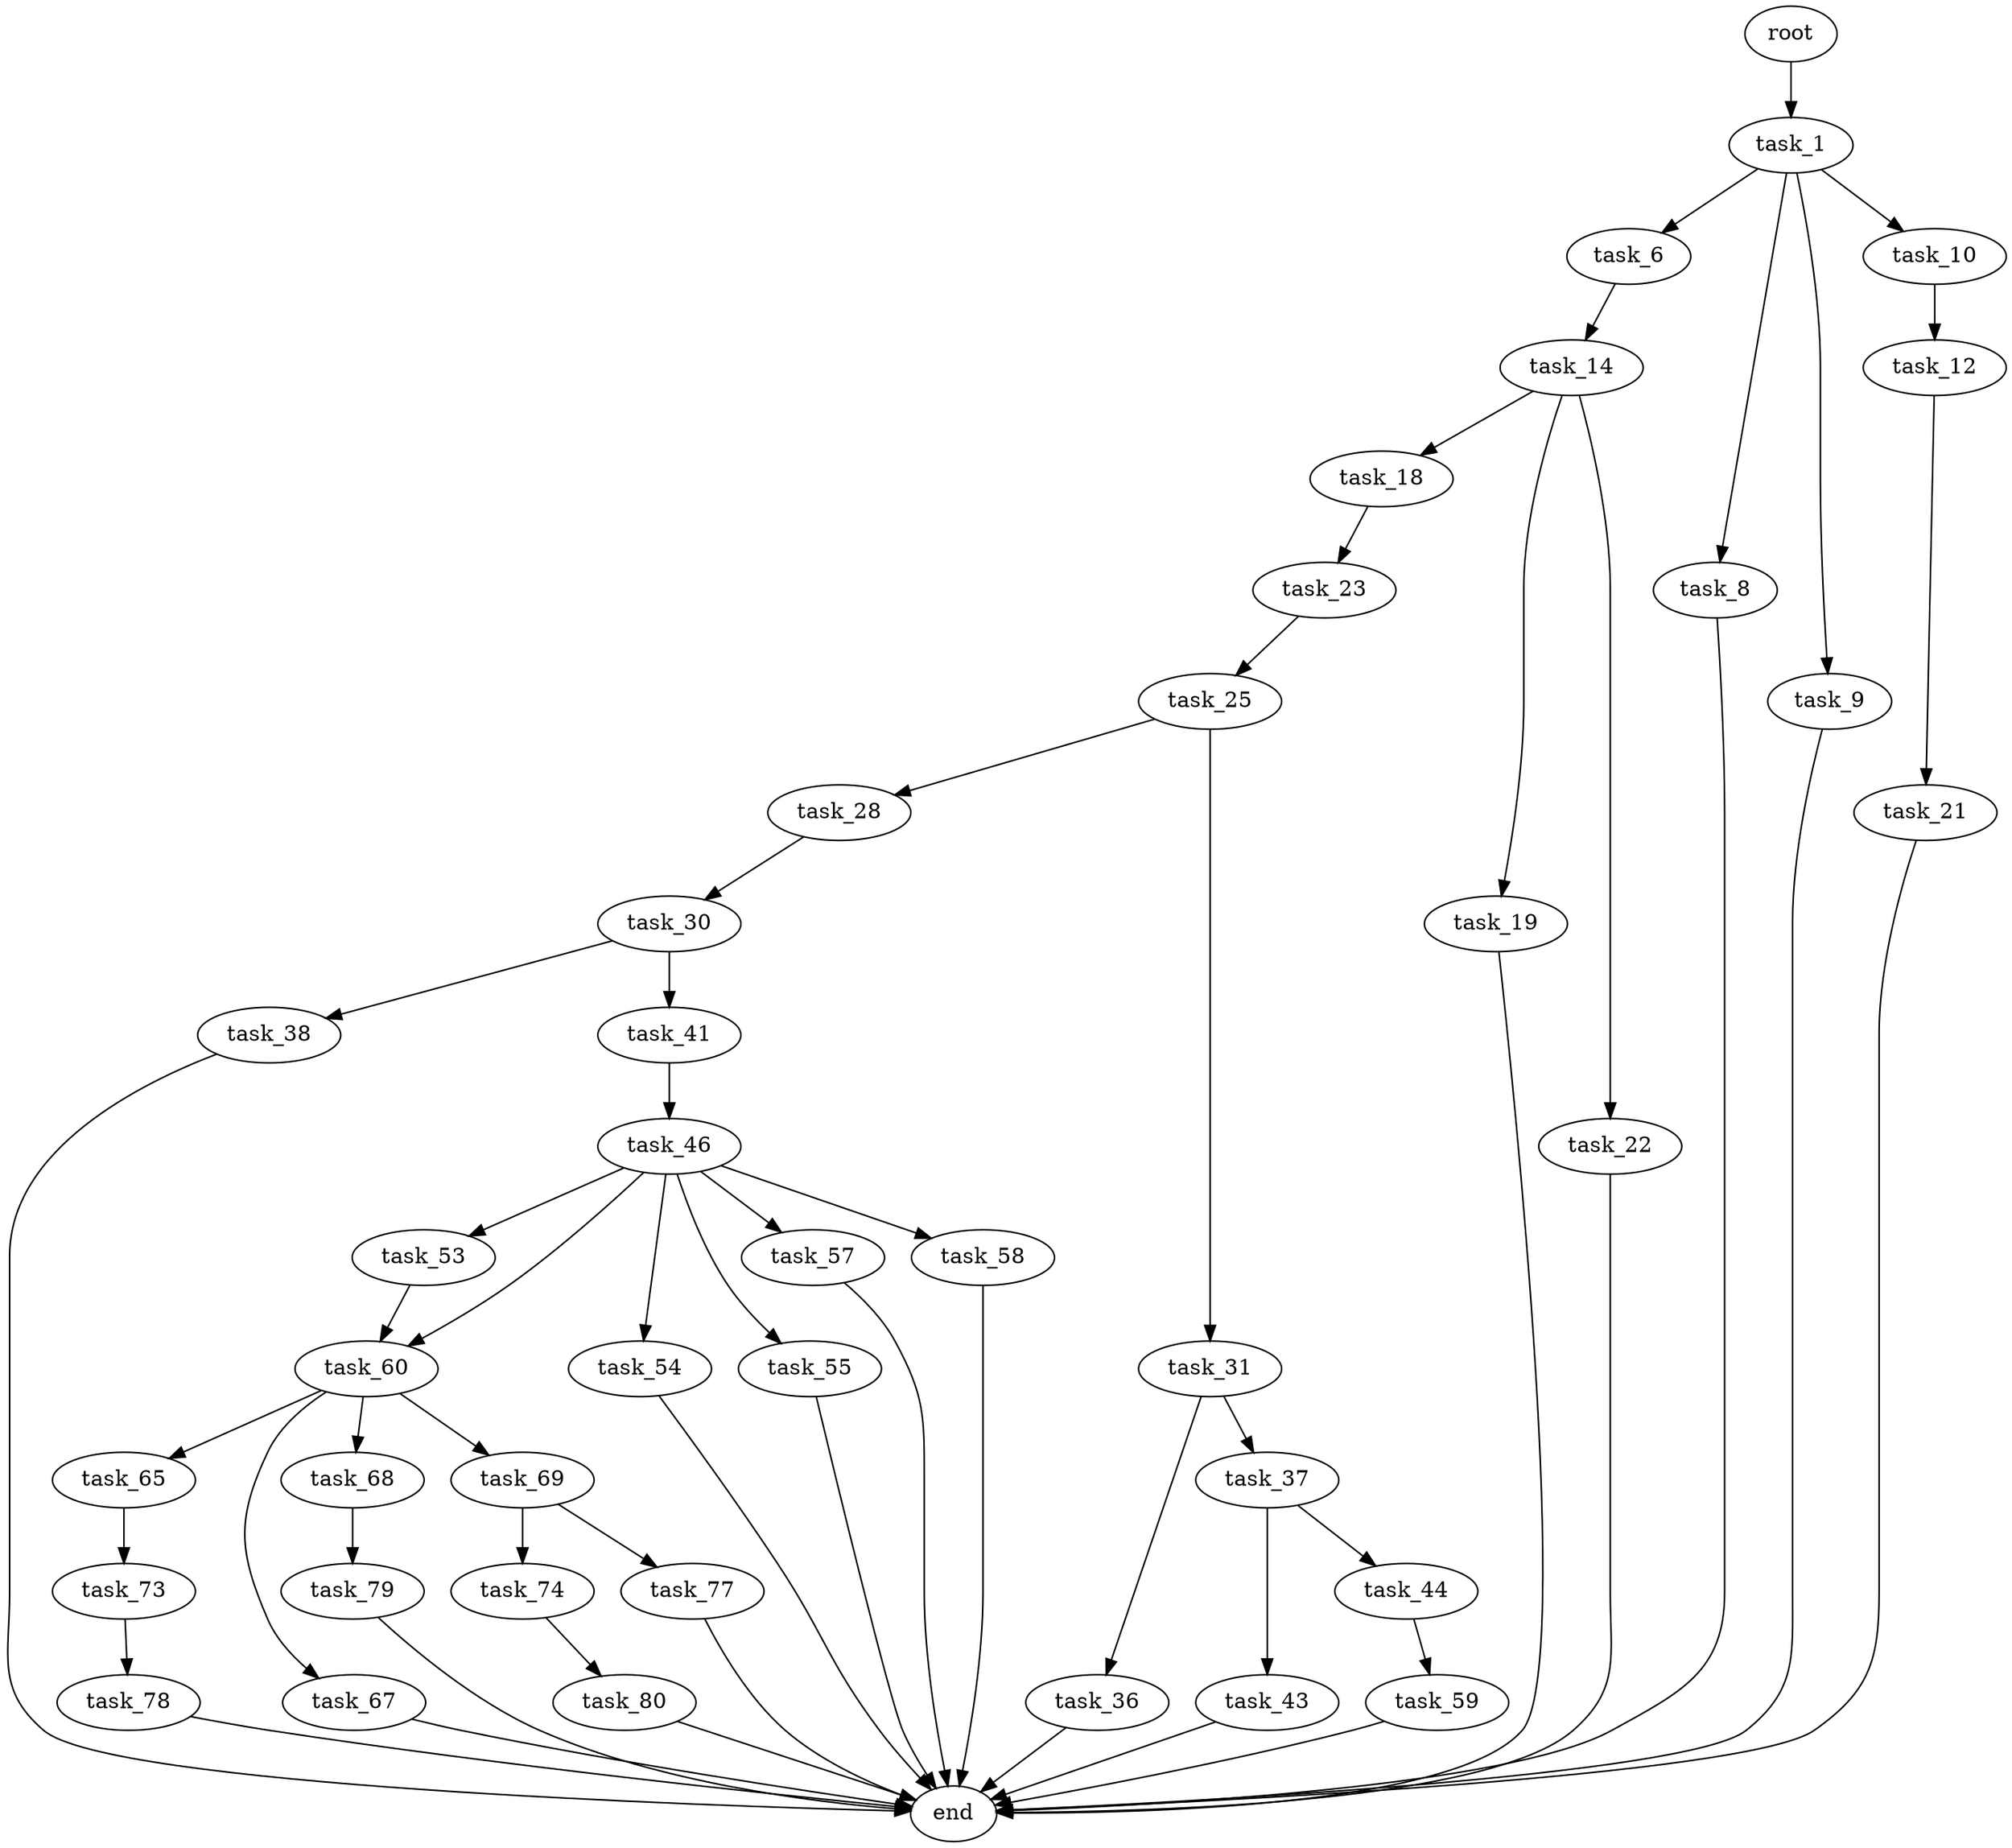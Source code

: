 digraph G {
  root [size="0.000000"];
  task_1 [size="68719476736.000000"];
  task_6 [size="1073741824000.000000"];
  task_8 [size="22828715903.000000"];
  task_9 [size="1862121238.000000"];
  task_10 [size="782757789696.000000"];
  task_14 [size="1073741824000.000000"];
  end [size="0.000000"];
  task_12 [size="304277038524.000000"];
  task_21 [size="426785728564.000000"];
  task_18 [size="22493944005.000000"];
  task_19 [size="61051741664.000000"];
  task_22 [size="8589934592.000000"];
  task_23 [size="28991029248.000000"];
  task_25 [size="19102821797.000000"];
  task_28 [size="123468718932.000000"];
  task_31 [size="1262499785.000000"];
  task_30 [size="483885663158.000000"];
  task_38 [size="23580148456.000000"];
  task_41 [size="782757789696.000000"];
  task_36 [size="146719197463.000000"];
  task_37 [size="28873812678.000000"];
  task_43 [size="368293445632.000000"];
  task_44 [size="68719476736.000000"];
  task_46 [size="1470440395.000000"];
  task_59 [size="368293445632.000000"];
  task_53 [size="1978477372.000000"];
  task_54 [size="599121509391.000000"];
  task_55 [size="790894470.000000"];
  task_57 [size="231928233984.000000"];
  task_58 [size="1073741824000.000000"];
  task_60 [size="68719476736.000000"];
  task_65 [size="368500149855.000000"];
  task_67 [size="1073741824000.000000"];
  task_68 [size="12113733468.000000"];
  task_69 [size="4405682591.000000"];
  task_73 [size="26455734904.000000"];
  task_79 [size="72862081748.000000"];
  task_74 [size="368293445632.000000"];
  task_77 [size="68719476736.000000"];
  task_78 [size="549755813888.000000"];
  task_80 [size="782757789696.000000"];

  root -> task_1 [size="1.000000"];
  task_1 -> task_6 [size="134217728.000000"];
  task_1 -> task_8 [size="134217728.000000"];
  task_1 -> task_9 [size="134217728.000000"];
  task_1 -> task_10 [size="134217728.000000"];
  task_6 -> task_14 [size="838860800.000000"];
  task_8 -> end [size="1.000000"];
  task_9 -> end [size="1.000000"];
  task_10 -> task_12 [size="679477248.000000"];
  task_14 -> task_18 [size="838860800.000000"];
  task_14 -> task_19 [size="838860800.000000"];
  task_14 -> task_22 [size="838860800.000000"];
  task_12 -> task_21 [size="209715200.000000"];
  task_21 -> end [size="1.000000"];
  task_18 -> task_23 [size="679477248.000000"];
  task_19 -> end [size="1.000000"];
  task_22 -> end [size="1.000000"];
  task_23 -> task_25 [size="75497472.000000"];
  task_25 -> task_28 [size="411041792.000000"];
  task_25 -> task_31 [size="411041792.000000"];
  task_28 -> task_30 [size="536870912.000000"];
  task_31 -> task_36 [size="33554432.000000"];
  task_31 -> task_37 [size="33554432.000000"];
  task_30 -> task_38 [size="411041792.000000"];
  task_30 -> task_41 [size="411041792.000000"];
  task_38 -> end [size="1.000000"];
  task_41 -> task_46 [size="679477248.000000"];
  task_36 -> end [size="1.000000"];
  task_37 -> task_43 [size="536870912.000000"];
  task_37 -> task_44 [size="536870912.000000"];
  task_43 -> end [size="1.000000"];
  task_44 -> task_59 [size="134217728.000000"];
  task_46 -> task_53 [size="33554432.000000"];
  task_46 -> task_54 [size="33554432.000000"];
  task_46 -> task_55 [size="33554432.000000"];
  task_46 -> task_57 [size="33554432.000000"];
  task_46 -> task_58 [size="33554432.000000"];
  task_46 -> task_60 [size="33554432.000000"];
  task_59 -> end [size="1.000000"];
  task_53 -> task_60 [size="134217728.000000"];
  task_54 -> end [size="1.000000"];
  task_55 -> end [size="1.000000"];
  task_57 -> end [size="1.000000"];
  task_58 -> end [size="1.000000"];
  task_60 -> task_65 [size="134217728.000000"];
  task_60 -> task_67 [size="134217728.000000"];
  task_60 -> task_68 [size="134217728.000000"];
  task_60 -> task_69 [size="134217728.000000"];
  task_65 -> task_73 [size="301989888.000000"];
  task_67 -> end [size="1.000000"];
  task_68 -> task_79 [size="679477248.000000"];
  task_69 -> task_74 [size="75497472.000000"];
  task_69 -> task_77 [size="75497472.000000"];
  task_73 -> task_78 [size="536870912.000000"];
  task_79 -> end [size="1.000000"];
  task_74 -> task_80 [size="411041792.000000"];
  task_77 -> end [size="1.000000"];
  task_78 -> end [size="1.000000"];
  task_80 -> end [size="1.000000"];
}
